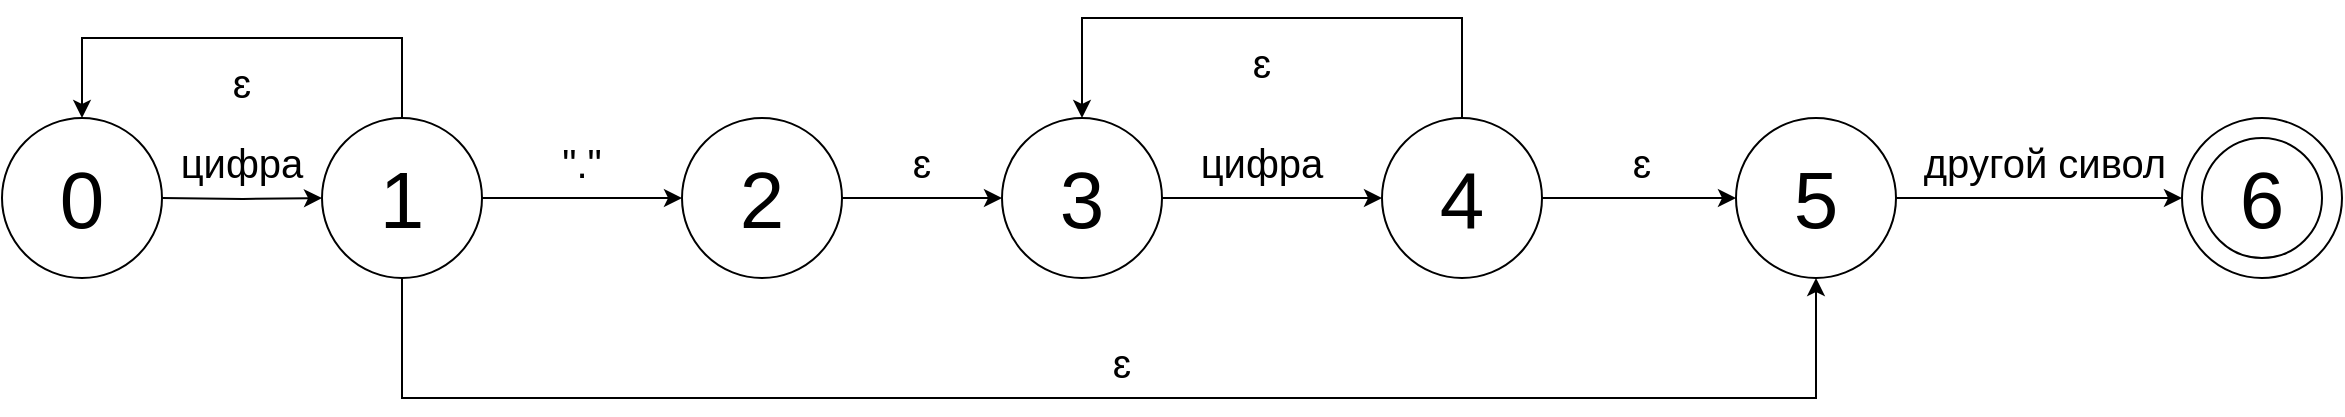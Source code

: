 <mxfile version="18.1.2" type="device"><diagram id="7Zw_MzU_a2iGqssSConu" name="Page-1"><mxGraphModel dx="2858" dy="1114" grid="1" gridSize="10" guides="1" tooltips="1" connect="1" arrows="1" fold="1" page="1" pageScale="1" pageWidth="827" pageHeight="1169" math="0" shadow="0"><root><mxCell id="0"/><mxCell id="1" parent="0"/><mxCell id="Xl3g4H7JM738rp56R8wk-58" value="&lt;font style=&quot;font-size: 40px;&quot;&gt;0&lt;/font&gt;" style="ellipse;whiteSpace=wrap;html=1;aspect=fixed;" vertex="1" parent="1"><mxGeometry x="-40" y="560" width="80" height="80" as="geometry"/></mxCell><mxCell id="Xl3g4H7JM738rp56R8wk-93" style="edgeStyle=orthogonalEdgeStyle;rounded=0;orthogonalLoop=1;jettySize=auto;html=1;entryX=0.5;entryY=1;entryDx=0;entryDy=0;fontSize=40;" edge="1" parent="1" source="Xl3g4H7JM738rp56R8wk-60" target="Xl3g4H7JM738rp56R8wk-91"><mxGeometry relative="1" as="geometry"><Array as="points"><mxPoint x="160" y="700"/><mxPoint x="867" y="700"/></Array></mxGeometry></mxCell><mxCell id="Xl3g4H7JM738rp56R8wk-101" style="edgeStyle=orthogonalEdgeStyle;rounded=0;orthogonalLoop=1;jettySize=auto;html=1;entryX=0.5;entryY=0;entryDx=0;entryDy=0;fontSize=40;" edge="1" parent="1" source="Xl3g4H7JM738rp56R8wk-60" target="Xl3g4H7JM738rp56R8wk-58"><mxGeometry relative="1" as="geometry"><Array as="points"><mxPoint x="160" y="520"/><mxPoint y="520"/></Array></mxGeometry></mxCell><mxCell id="Xl3g4H7JM738rp56R8wk-60" value="&lt;font style=&quot;font-size: 40px;&quot;&gt;1&lt;/font&gt;" style="ellipse;whiteSpace=wrap;html=1;aspect=fixed;" vertex="1" parent="1"><mxGeometry x="120" y="560" width="80" height="80" as="geometry"/></mxCell><mxCell id="Xl3g4H7JM738rp56R8wk-68" value="" style="endArrow=classic;html=1;rounded=0;fontSize=40;exitX=1;exitY=0.5;exitDx=0;exitDy=0;" edge="1" parent="1" source="Xl3g4H7JM738rp56R8wk-60"><mxGeometry width="50" height="50" relative="1" as="geometry"><mxPoint x="202.912" y="587.267" as="sourcePoint"/><mxPoint x="300" y="600" as="targetPoint"/></mxGeometry></mxCell><mxCell id="Xl3g4H7JM738rp56R8wk-71" style="edgeStyle=orthogonalEdgeStyle;rounded=0;orthogonalLoop=1;jettySize=auto;html=1;fontSize=40;" edge="1" parent="1" target="Xl3g4H7JM738rp56R8wk-60"><mxGeometry relative="1" as="geometry"><mxPoint x="40" y="600" as="sourcePoint"/></mxGeometry></mxCell><mxCell id="Xl3g4H7JM738rp56R8wk-73" value="&lt;font style=&quot;font-size: 20px;&quot;&gt;&quot;.&quot;&lt;/font&gt;" style="text;html=1;strokeColor=none;fillColor=none;align=center;verticalAlign=middle;whiteSpace=wrap;rounded=0;fontSize=40;" vertex="1" parent="1"><mxGeometry x="220" y="560" width="60" height="30" as="geometry"/></mxCell><mxCell id="Xl3g4H7JM738rp56R8wk-74" value="&lt;font style=&quot;font-size: 20px;&quot;&gt;цифра&lt;/font&gt;" style="text;html=1;strokeColor=none;fillColor=none;align=center;verticalAlign=middle;whiteSpace=wrap;rounded=0;fontSize=40;" vertex="1" parent="1"><mxGeometry x="50" y="560" width="60" height="30" as="geometry"/></mxCell><mxCell id="Xl3g4H7JM738rp56R8wk-84" style="edgeStyle=orthogonalEdgeStyle;rounded=0;orthogonalLoop=1;jettySize=auto;html=1;fontSize=20;" edge="1" parent="1" source="Xl3g4H7JM738rp56R8wk-80" target="Xl3g4H7JM738rp56R8wk-81"><mxGeometry relative="1" as="geometry"/></mxCell><mxCell id="Xl3g4H7JM738rp56R8wk-80" value="&lt;font style=&quot;font-size: 40px;&quot;&gt;2&lt;/font&gt;" style="ellipse;whiteSpace=wrap;html=1;aspect=fixed;" vertex="1" parent="1"><mxGeometry x="300" y="560" width="80" height="80" as="geometry"/></mxCell><mxCell id="Xl3g4H7JM738rp56R8wk-87" style="edgeStyle=orthogonalEdgeStyle;rounded=0;orthogonalLoop=1;jettySize=auto;html=1;fontSize=40;" edge="1" parent="1" source="Xl3g4H7JM738rp56R8wk-81" target="Xl3g4H7JM738rp56R8wk-86"><mxGeometry relative="1" as="geometry"/></mxCell><mxCell id="Xl3g4H7JM738rp56R8wk-81" value="&lt;font style=&quot;font-size: 40px;&quot;&gt;3&lt;/font&gt;" style="ellipse;whiteSpace=wrap;html=1;aspect=fixed;" vertex="1" parent="1"><mxGeometry x="460" y="560" width="80" height="80" as="geometry"/></mxCell><mxCell id="Xl3g4H7JM738rp56R8wk-85" value="&lt;font style=&quot;font-size: 20px;&quot;&gt;ɛ&lt;/font&gt;" style="text;html=1;strokeColor=none;fillColor=none;align=center;verticalAlign=middle;whiteSpace=wrap;rounded=0;fontSize=40;" vertex="1" parent="1"><mxGeometry x="390" y="560" width="60" height="30" as="geometry"/></mxCell><mxCell id="Xl3g4H7JM738rp56R8wk-88" style="edgeStyle=orthogonalEdgeStyle;rounded=0;orthogonalLoop=1;jettySize=auto;html=1;entryX=0.5;entryY=0;entryDx=0;entryDy=0;fontSize=40;" edge="1" parent="1" source="Xl3g4H7JM738rp56R8wk-86" target="Xl3g4H7JM738rp56R8wk-81"><mxGeometry relative="1" as="geometry"><Array as="points"><mxPoint x="690" y="510"/><mxPoint x="500" y="510"/></Array></mxGeometry></mxCell><mxCell id="Xl3g4H7JM738rp56R8wk-92" style="edgeStyle=orthogonalEdgeStyle;rounded=0;orthogonalLoop=1;jettySize=auto;html=1;fontSize=40;" edge="1" parent="1" source="Xl3g4H7JM738rp56R8wk-86" target="Xl3g4H7JM738rp56R8wk-91"><mxGeometry relative="1" as="geometry"/></mxCell><mxCell id="Xl3g4H7JM738rp56R8wk-86" value="&lt;font style=&quot;font-size: 40px;&quot;&gt;4&lt;/font&gt;" style="ellipse;whiteSpace=wrap;html=1;aspect=fixed;" vertex="1" parent="1"><mxGeometry x="650" y="560" width="80" height="80" as="geometry"/></mxCell><mxCell id="Xl3g4H7JM738rp56R8wk-89" value="&lt;font style=&quot;font-size: 20px;&quot;&gt;ɛ&lt;/font&gt;" style="text;html=1;strokeColor=none;fillColor=none;align=center;verticalAlign=middle;whiteSpace=wrap;rounded=0;fontSize=40;" vertex="1" parent="1"><mxGeometry x="560" y="510" width="60" height="30" as="geometry"/></mxCell><mxCell id="Xl3g4H7JM738rp56R8wk-90" value="&lt;font style=&quot;font-size: 20px;&quot;&gt;цифра&lt;/font&gt;" style="text;html=1;strokeColor=none;fillColor=none;align=center;verticalAlign=middle;whiteSpace=wrap;rounded=0;fontSize=40;" vertex="1" parent="1"><mxGeometry x="560" y="560" width="60" height="30" as="geometry"/></mxCell><mxCell id="Xl3g4H7JM738rp56R8wk-100" style="edgeStyle=orthogonalEdgeStyle;rounded=0;orthogonalLoop=1;jettySize=auto;html=1;entryX=0;entryY=0.5;entryDx=0;entryDy=0;fontSize=40;" edge="1" parent="1" source="Xl3g4H7JM738rp56R8wk-91" target="Xl3g4H7JM738rp56R8wk-96"><mxGeometry relative="1" as="geometry"/></mxCell><mxCell id="Xl3g4H7JM738rp56R8wk-91" value="&lt;font style=&quot;font-size: 40px;&quot;&gt;5&lt;/font&gt;" style="ellipse;whiteSpace=wrap;html=1;aspect=fixed;" vertex="1" parent="1"><mxGeometry x="827" y="560" width="80" height="80" as="geometry"/></mxCell><mxCell id="Xl3g4H7JM738rp56R8wk-94" value="&lt;font style=&quot;font-size: 20px;&quot;&gt;ɛ&lt;/font&gt;" style="text;html=1;strokeColor=none;fillColor=none;align=center;verticalAlign=middle;whiteSpace=wrap;rounded=0;fontSize=40;" vertex="1" parent="1"><mxGeometry x="490" y="660" width="60" height="30" as="geometry"/></mxCell><mxCell id="Xl3g4H7JM738rp56R8wk-95" value="&lt;font style=&quot;font-size: 20px;&quot;&gt;ɛ&lt;/font&gt;" style="text;html=1;strokeColor=none;fillColor=none;align=center;verticalAlign=middle;whiteSpace=wrap;rounded=0;fontSize=40;" vertex="1" parent="1"><mxGeometry x="750" y="560" width="60" height="30" as="geometry"/></mxCell><mxCell id="Xl3g4H7JM738rp56R8wk-96" value="" style="ellipse;whiteSpace=wrap;html=1;aspect=fixed;" vertex="1" parent="1"><mxGeometry x="1050" y="560" width="80" height="80" as="geometry"/></mxCell><mxCell id="Xl3g4H7JM738rp56R8wk-97" value="&lt;font style=&quot;font-size: 40px;&quot;&gt;6&lt;/font&gt;" style="ellipse;whiteSpace=wrap;html=1;aspect=fixed;" vertex="1" parent="1"><mxGeometry x="1060" y="570" width="60" height="60" as="geometry"/></mxCell><mxCell id="Xl3g4H7JM738rp56R8wk-99" value="&lt;font style=&quot;font-size: 20px;&quot;&gt;другой сивол&lt;/font&gt;" style="text;html=1;strokeColor=none;fillColor=none;align=center;verticalAlign=middle;whiteSpace=wrap;rounded=0;fontSize=40;" vertex="1" parent="1"><mxGeometry x="887" y="562.5" width="189" height="25" as="geometry"/></mxCell><mxCell id="Xl3g4H7JM738rp56R8wk-104" value="&lt;font style=&quot;font-size: 20px;&quot;&gt;ɛ&lt;/font&gt;" style="text;html=1;strokeColor=none;fillColor=none;align=center;verticalAlign=middle;whiteSpace=wrap;rounded=0;fontSize=40;" vertex="1" parent="1"><mxGeometry x="50" y="520" width="60" height="30" as="geometry"/></mxCell></root></mxGraphModel></diagram></mxfile>